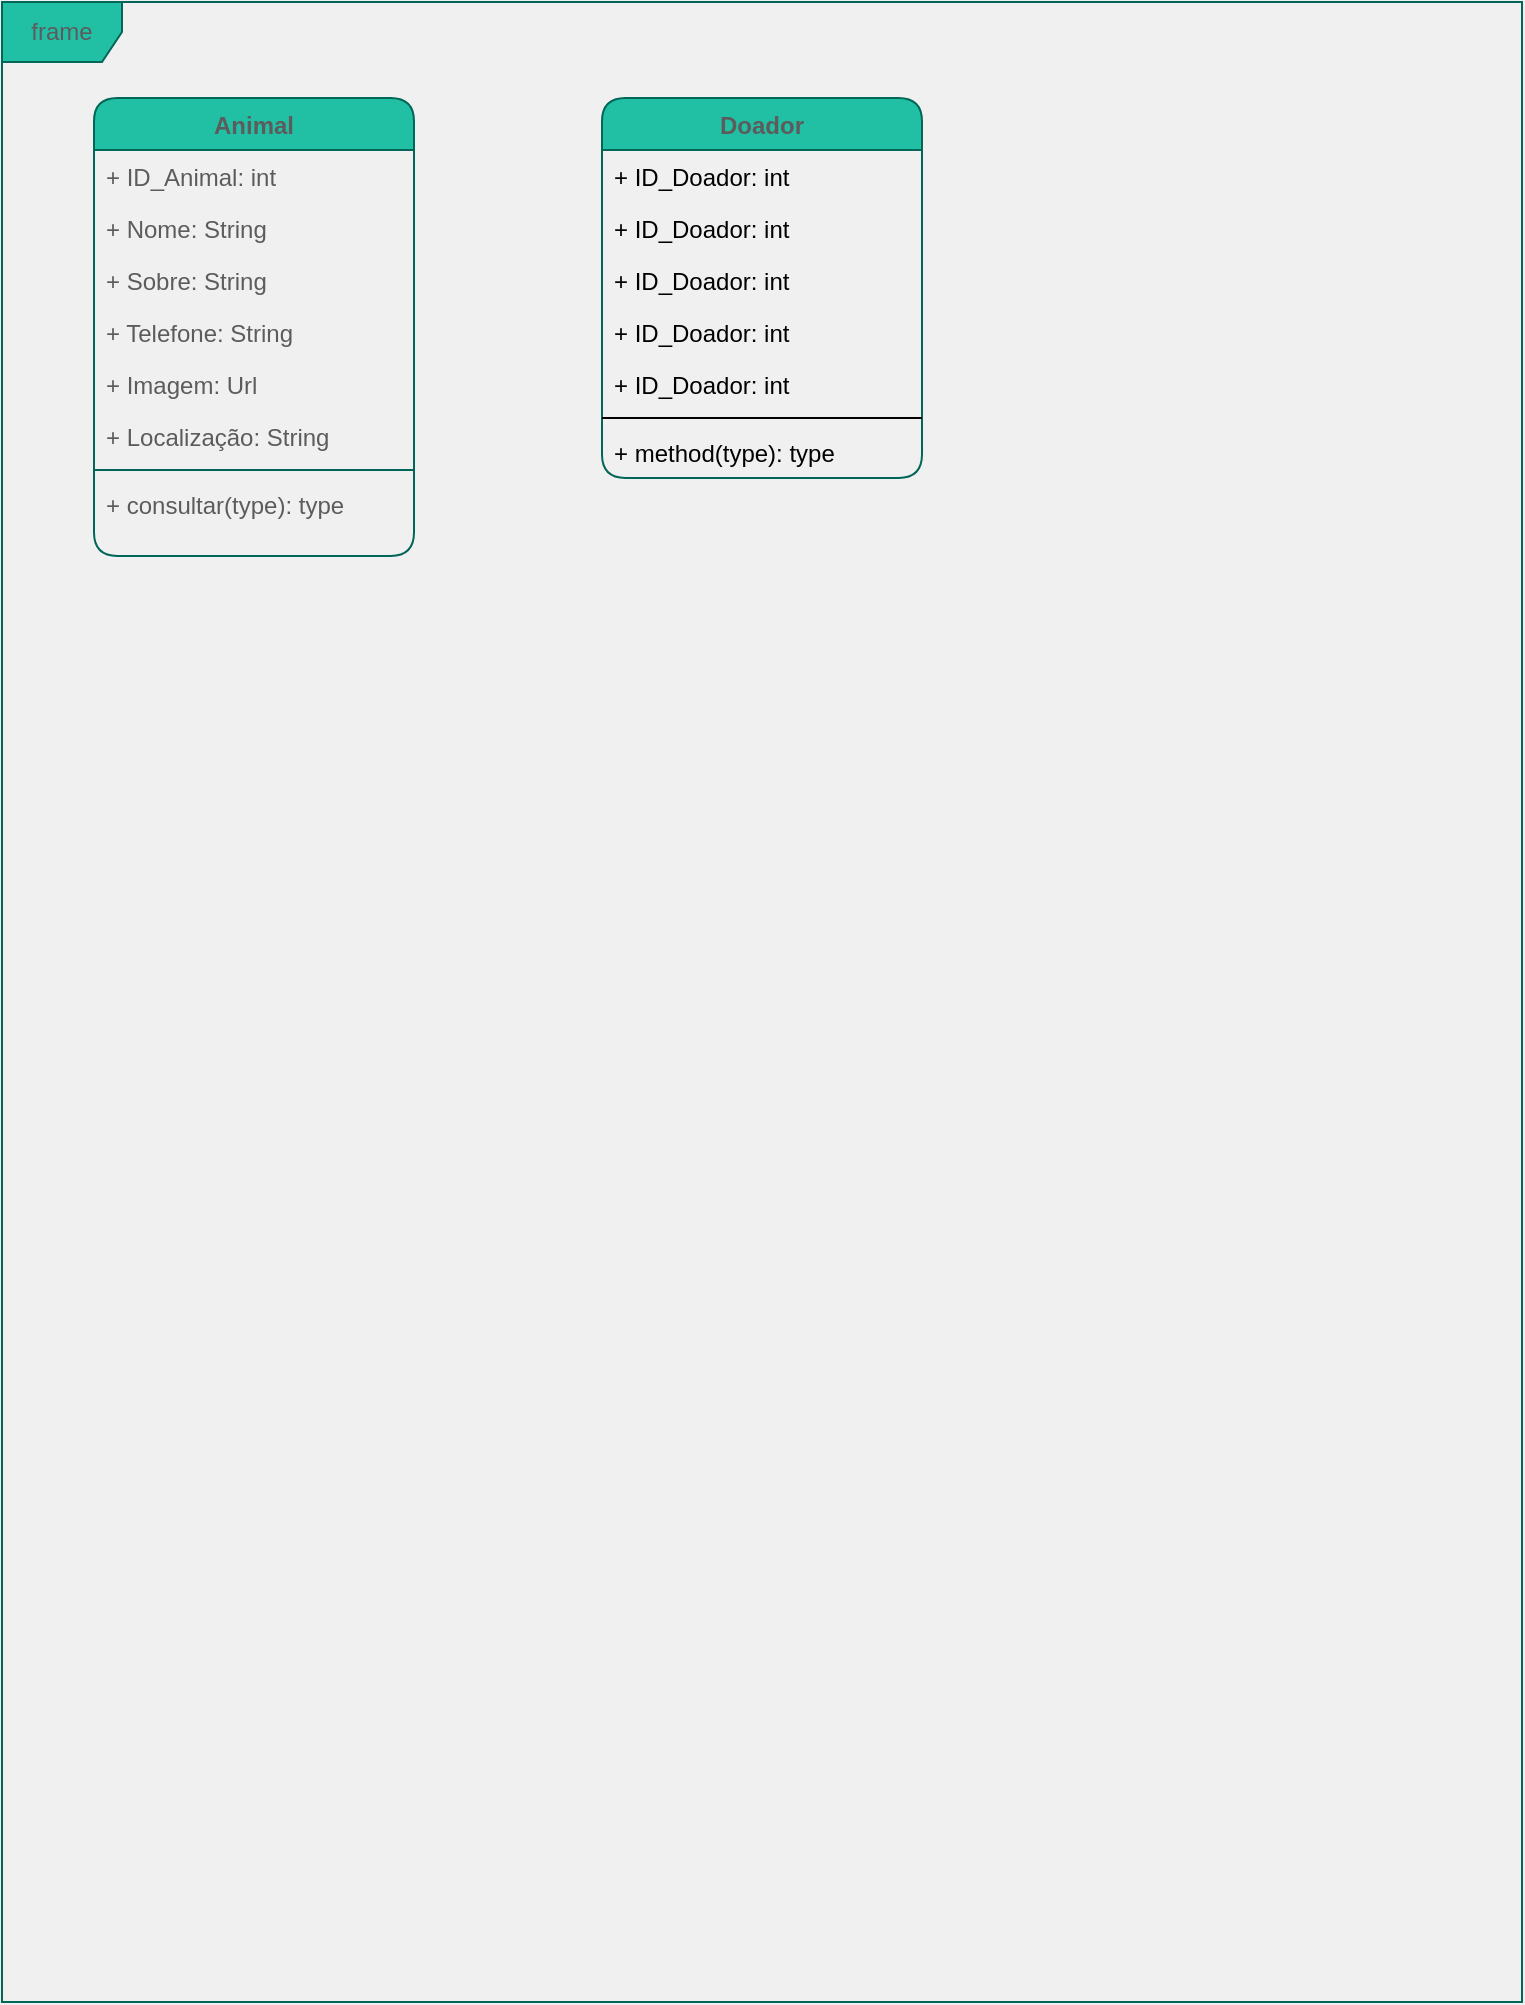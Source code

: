<mxfile version="13.8.7" type="github">
  <diagram name="Page-1" id="c4acf3e9-155e-7222-9cf6-157b1a14988f">
    <mxGraphModel dx="971" dy="575" grid="0" gridSize="10" guides="1" tooltips="1" connect="1" arrows="1" fold="1" page="1" pageScale="1" pageWidth="850" pageHeight="1100" background="#F0F0F0" math="0" shadow="0">
      <root>
        <mxCell id="0" />
        <mxCell id="1" parent="0" />
        <mxCell id="QFPSDkb1MH5E7ZfXM2hv-5" value="frame" style="shape=umlFrame;whiteSpace=wrap;html=1;fillColor=#21C0A5;strokeColor=#006658;fontColor=#5C5C5C;rounded=1;" vertex="1" parent="1">
          <mxGeometry x="40" y="40" width="760" height="1000" as="geometry" />
        </mxCell>
        <mxCell id="QFPSDkb1MH5E7ZfXM2hv-6" value="Animal" style="swimlane;fontStyle=1;align=center;verticalAlign=top;childLayout=stackLayout;horizontal=1;startSize=26;horizontalStack=0;resizeParent=1;resizeParentMax=0;resizeLast=0;collapsible=1;marginBottom=0;fillColor=#21C0A5;strokeColor=#006658;fontColor=#5C5C5C;rounded=1;" vertex="1" parent="1">
          <mxGeometry x="86" y="88" width="160" height="229" as="geometry" />
        </mxCell>
        <mxCell id="QFPSDkb1MH5E7ZfXM2hv-7" value="+ ID_Animal: int" style="text;strokeColor=none;fillColor=none;align=left;verticalAlign=top;spacingLeft=4;spacingRight=4;overflow=hidden;rotatable=0;points=[[0,0.5],[1,0.5]];portConstraint=eastwest;fontColor=#5C5C5C;rounded=1;" vertex="1" parent="QFPSDkb1MH5E7ZfXM2hv-6">
          <mxGeometry y="26" width="160" height="26" as="geometry" />
        </mxCell>
        <mxCell id="QFPSDkb1MH5E7ZfXM2hv-12" value="+ Nome: String" style="text;strokeColor=none;fillColor=none;align=left;verticalAlign=top;spacingLeft=4;spacingRight=4;overflow=hidden;rotatable=0;points=[[0,0.5],[1,0.5]];portConstraint=eastwest;fontColor=#5C5C5C;rounded=1;" vertex="1" parent="QFPSDkb1MH5E7ZfXM2hv-6">
          <mxGeometry y="52" width="160" height="26" as="geometry" />
        </mxCell>
        <mxCell id="QFPSDkb1MH5E7ZfXM2hv-11" value="+ Sobre: String" style="text;strokeColor=none;fillColor=none;align=left;verticalAlign=top;spacingLeft=4;spacingRight=4;overflow=hidden;rotatable=0;points=[[0,0.5],[1,0.5]];portConstraint=eastwest;fontColor=#5C5C5C;rounded=1;" vertex="1" parent="QFPSDkb1MH5E7ZfXM2hv-6">
          <mxGeometry y="78" width="160" height="26" as="geometry" />
        </mxCell>
        <mxCell id="QFPSDkb1MH5E7ZfXM2hv-15" value="+ Telefone: String" style="text;strokeColor=none;fillColor=none;align=left;verticalAlign=top;spacingLeft=4;spacingRight=4;overflow=hidden;rotatable=0;points=[[0,0.5],[1,0.5]];portConstraint=eastwest;fontColor=#5C5C5C;rounded=1;" vertex="1" parent="QFPSDkb1MH5E7ZfXM2hv-6">
          <mxGeometry y="104" width="160" height="26" as="geometry" />
        </mxCell>
        <mxCell id="QFPSDkb1MH5E7ZfXM2hv-13" value="+ Imagem: Url" style="text;strokeColor=none;fillColor=none;align=left;verticalAlign=top;spacingLeft=4;spacingRight=4;overflow=hidden;rotatable=0;points=[[0,0.5],[1,0.5]];portConstraint=eastwest;fontColor=#5C5C5C;rounded=1;" vertex="1" parent="QFPSDkb1MH5E7ZfXM2hv-6">
          <mxGeometry y="130" width="160" height="26" as="geometry" />
        </mxCell>
        <mxCell id="QFPSDkb1MH5E7ZfXM2hv-14" value="+ Localização: String" style="text;strokeColor=none;fillColor=none;align=left;verticalAlign=top;spacingLeft=4;spacingRight=4;overflow=hidden;rotatable=0;points=[[0,0.5],[1,0.5]];portConstraint=eastwest;fontColor=#5C5C5C;rounded=1;" vertex="1" parent="QFPSDkb1MH5E7ZfXM2hv-6">
          <mxGeometry y="156" width="160" height="26" as="geometry" />
        </mxCell>
        <mxCell id="QFPSDkb1MH5E7ZfXM2hv-8" value="" style="line;strokeWidth=1;fillColor=none;align=left;verticalAlign=middle;spacingTop=-1;spacingLeft=3;spacingRight=3;rotatable=0;labelPosition=right;points=[];portConstraint=eastwest;strokeColor=#006658;fontColor=#5C5C5C;rounded=1;" vertex="1" parent="QFPSDkb1MH5E7ZfXM2hv-6">
          <mxGeometry y="182" width="160" height="8" as="geometry" />
        </mxCell>
        <mxCell id="QFPSDkb1MH5E7ZfXM2hv-9" value="+ consultar(type): type" style="text;strokeColor=none;fillColor=none;align=left;verticalAlign=top;spacingLeft=4;spacingRight=4;overflow=hidden;rotatable=0;points=[[0,0.5],[1,0.5]];portConstraint=eastwest;fontColor=#5C5C5C;rounded=1;" vertex="1" parent="QFPSDkb1MH5E7ZfXM2hv-6">
          <mxGeometry y="190" width="160" height="39" as="geometry" />
        </mxCell>
        <mxCell id="QFPSDkb1MH5E7ZfXM2hv-35" value="Doador" style="swimlane;fontStyle=1;align=center;verticalAlign=top;childLayout=stackLayout;horizontal=1;startSize=26;horizontalStack=0;resizeParent=1;resizeParentMax=0;resizeLast=0;collapsible=1;marginBottom=0;rounded=1;sketch=0;strokeColor=#006658;fillColor=#21C0A5;fontColor=#5C5C5C;" vertex="1" parent="1">
          <mxGeometry x="340" y="88" width="160" height="190" as="geometry" />
        </mxCell>
        <mxCell id="QFPSDkb1MH5E7ZfXM2hv-36" value="+ ID_Doador: int" style="text;strokeColor=none;fillColor=none;align=left;verticalAlign=top;spacingLeft=4;spacingRight=4;overflow=hidden;rotatable=0;points=[[0,0.5],[1,0.5]];portConstraint=eastwest;" vertex="1" parent="QFPSDkb1MH5E7ZfXM2hv-35">
          <mxGeometry y="26" width="160" height="26" as="geometry" />
        </mxCell>
        <mxCell id="QFPSDkb1MH5E7ZfXM2hv-39" value="+ ID_Doador: int" style="text;strokeColor=none;fillColor=none;align=left;verticalAlign=top;spacingLeft=4;spacingRight=4;overflow=hidden;rotatable=0;points=[[0,0.5],[1,0.5]];portConstraint=eastwest;" vertex="1" parent="QFPSDkb1MH5E7ZfXM2hv-35">
          <mxGeometry y="52" width="160" height="26" as="geometry" />
        </mxCell>
        <mxCell id="QFPSDkb1MH5E7ZfXM2hv-40" value="+ ID_Doador: int" style="text;strokeColor=none;fillColor=none;align=left;verticalAlign=top;spacingLeft=4;spacingRight=4;overflow=hidden;rotatable=0;points=[[0,0.5],[1,0.5]];portConstraint=eastwest;" vertex="1" parent="QFPSDkb1MH5E7ZfXM2hv-35">
          <mxGeometry y="78" width="160" height="26" as="geometry" />
        </mxCell>
        <mxCell id="QFPSDkb1MH5E7ZfXM2hv-41" value="+ ID_Doador: int" style="text;strokeColor=none;fillColor=none;align=left;verticalAlign=top;spacingLeft=4;spacingRight=4;overflow=hidden;rotatable=0;points=[[0,0.5],[1,0.5]];portConstraint=eastwest;" vertex="1" parent="QFPSDkb1MH5E7ZfXM2hv-35">
          <mxGeometry y="104" width="160" height="26" as="geometry" />
        </mxCell>
        <mxCell id="QFPSDkb1MH5E7ZfXM2hv-42" value="+ ID_Doador: int" style="text;strokeColor=none;fillColor=none;align=left;verticalAlign=top;spacingLeft=4;spacingRight=4;overflow=hidden;rotatable=0;points=[[0,0.5],[1,0.5]];portConstraint=eastwest;" vertex="1" parent="QFPSDkb1MH5E7ZfXM2hv-35">
          <mxGeometry y="130" width="160" height="26" as="geometry" />
        </mxCell>
        <mxCell id="QFPSDkb1MH5E7ZfXM2hv-37" value="" style="line;strokeWidth=1;fillColor=none;align=left;verticalAlign=middle;spacingTop=-1;spacingLeft=3;spacingRight=3;rotatable=0;labelPosition=right;points=[];portConstraint=eastwest;" vertex="1" parent="QFPSDkb1MH5E7ZfXM2hv-35">
          <mxGeometry y="156" width="160" height="8" as="geometry" />
        </mxCell>
        <mxCell id="QFPSDkb1MH5E7ZfXM2hv-38" value="+ method(type): type" style="text;strokeColor=none;fillColor=none;align=left;verticalAlign=top;spacingLeft=4;spacingRight=4;overflow=hidden;rotatable=0;points=[[0,0.5],[1,0.5]];portConstraint=eastwest;" vertex="1" parent="QFPSDkb1MH5E7ZfXM2hv-35">
          <mxGeometry y="164" width="160" height="26" as="geometry" />
        </mxCell>
      </root>
    </mxGraphModel>
  </diagram>
</mxfile>
